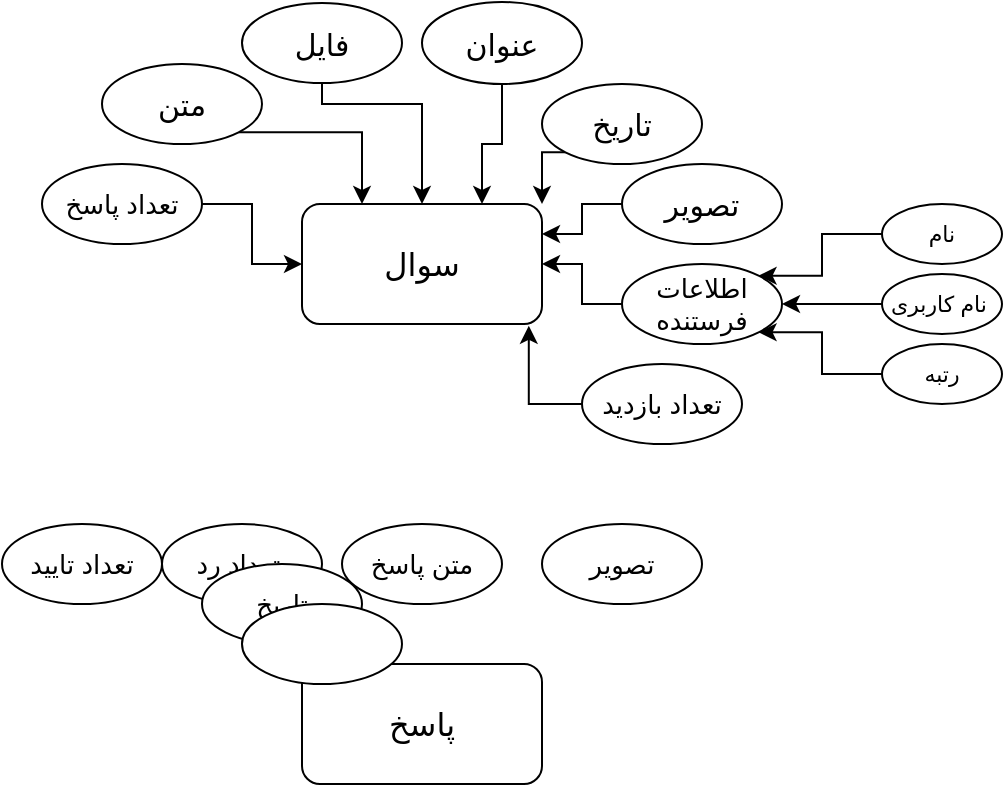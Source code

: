 <mxfile version="16.0.0" type="github">
  <diagram id="joiwjHzGV3Fkbfup1waQ" name="ERD">
    <mxGraphModel dx="869" dy="484" grid="1" gridSize="10" guides="1" tooltips="1" connect="1" arrows="1" fold="1" page="1" pageScale="1" pageWidth="850" pageHeight="1100" math="0" shadow="0">
      <root>
        <mxCell id="0" />
        <mxCell id="1" parent="0" />
        <mxCell id="mo1RyLKoxU8CdL2ZOADJ-21" style="edgeStyle=orthogonalEdgeStyle;rounded=0;orthogonalLoop=1;jettySize=auto;html=1;exitX=1;exitY=1;exitDx=0;exitDy=0;entryX=0.25;entryY=0;entryDx=0;entryDy=0;fontSize=13;" parent="1" source="mo1RyLKoxU8CdL2ZOADJ-1" target="mo1RyLKoxU8CdL2ZOADJ-2" edge="1">
          <mxGeometry relative="1" as="geometry" />
        </mxCell>
        <mxCell id="mo1RyLKoxU8CdL2ZOADJ-1" value="&lt;font style=&quot;font-size: 15px&quot;&gt;متن&lt;/font&gt;" style="ellipse;whiteSpace=wrap;html=1;" parent="1" vertex="1">
          <mxGeometry x="220" y="70" width="80" height="40" as="geometry" />
        </mxCell>
        <mxCell id="mo1RyLKoxU8CdL2ZOADJ-2" value="&lt;font style=&quot;font-size: 16px&quot;&gt;سوال&lt;/font&gt;" style="rounded=1;whiteSpace=wrap;html=1;" parent="1" vertex="1">
          <mxGeometry x="320" y="140" width="120" height="60" as="geometry" />
        </mxCell>
        <mxCell id="mo1RyLKoxU8CdL2ZOADJ-14" style="edgeStyle=orthogonalEdgeStyle;rounded=0;orthogonalLoop=1;jettySize=auto;html=1;exitX=0.5;exitY=1;exitDx=0;exitDy=0;entryX=0.75;entryY=0;entryDx=0;entryDy=0;fontSize=13;" parent="1" source="mo1RyLKoxU8CdL2ZOADJ-3" target="mo1RyLKoxU8CdL2ZOADJ-2" edge="1">
          <mxGeometry relative="1" as="geometry" />
        </mxCell>
        <mxCell id="mo1RyLKoxU8CdL2ZOADJ-3" value="&lt;font style=&quot;font-size: 15px&quot;&gt;عنوان&lt;/font&gt;" style="ellipse;whiteSpace=wrap;html=1;" parent="1" vertex="1">
          <mxGeometry x="380" y="39" width="80" height="41" as="geometry" />
        </mxCell>
        <mxCell id="mo1RyLKoxU8CdL2ZOADJ-15" style="edgeStyle=orthogonalEdgeStyle;rounded=0;orthogonalLoop=1;jettySize=auto;html=1;exitX=0;exitY=1;exitDx=0;exitDy=0;entryX=1;entryY=0;entryDx=0;entryDy=0;fontSize=13;" parent="1" source="mo1RyLKoxU8CdL2ZOADJ-4" target="mo1RyLKoxU8CdL2ZOADJ-2" edge="1">
          <mxGeometry relative="1" as="geometry" />
        </mxCell>
        <mxCell id="mo1RyLKoxU8CdL2ZOADJ-4" value="&lt;font style=&quot;font-size: 15px&quot;&gt;تاریخ&lt;/font&gt;" style="ellipse;whiteSpace=wrap;html=1;" parent="1" vertex="1">
          <mxGeometry x="440" y="80" width="80" height="40" as="geometry" />
        </mxCell>
        <mxCell id="mo1RyLKoxU8CdL2ZOADJ-13" style="edgeStyle=orthogonalEdgeStyle;rounded=0;orthogonalLoop=1;jettySize=auto;html=1;exitX=0.5;exitY=1;exitDx=0;exitDy=0;entryX=0.5;entryY=0;entryDx=0;entryDy=0;fontSize=13;" parent="1" source="mo1RyLKoxU8CdL2ZOADJ-5" target="mo1RyLKoxU8CdL2ZOADJ-2" edge="1">
          <mxGeometry relative="1" as="geometry">
            <Array as="points">
              <mxPoint x="330" y="90" />
              <mxPoint x="380" y="90" />
            </Array>
          </mxGeometry>
        </mxCell>
        <mxCell id="mo1RyLKoxU8CdL2ZOADJ-5" value="&lt;font style=&quot;font-size: 15px&quot;&gt;فایل&lt;/font&gt;&lt;span style=&quot;color: rgba(0 , 0 , 0 , 0) ; font-family: monospace ; font-size: 0px&quot;&gt;%3CmxGraphModel%3E%3Croot%3E%3CmxCell%20id%3D%220%22%2F%3E%3CmxCell%20id%3D%221%22%20parent%3D%220%22%2F%3E%3CmxCell%20id%3D%222%22%20value%3D%22%26lt%3Bfont%20style%3D%26quot%3Bfont-size%3A%2015px%26quot%3B%26gt%3B%D9%85%D8%AA%D9%86%26lt%3B%2Ffont%26gt%3B%22%20style%3D%22ellipse%3BwhiteSpace%3Dwrap%3Bhtml%3D1%3B%22%20vertex%3D%221%22%20parent%3D%221%22%3E%3CmxGeometry%20x%3D%22190%22%20y%3D%22100%22%20width%3D%22120%22%20height%3D%2260%22%20as%3D%22geometry%22%2F%3E%3C%2FmxCell%3E%3C%2Froot%3E%3C%2FmxGraphModel%3E&lt;/span&gt;" style="ellipse;whiteSpace=wrap;html=1;" parent="1" vertex="1">
          <mxGeometry x="290" y="39.5" width="80" height="40" as="geometry" />
        </mxCell>
        <mxCell id="mo1RyLKoxU8CdL2ZOADJ-16" style="edgeStyle=orthogonalEdgeStyle;rounded=0;orthogonalLoop=1;jettySize=auto;html=1;exitX=0.5;exitY=1;exitDx=0;exitDy=0;fontSize=13;" parent="1" source="mo1RyLKoxU8CdL2ZOADJ-6" edge="1">
          <mxGeometry relative="1" as="geometry">
            <mxPoint x="519.762" y="160.238" as="targetPoint" />
          </mxGeometry>
        </mxCell>
        <mxCell id="2i5fUij22SSwUOZy-rQ9-9" style="edgeStyle=orthogonalEdgeStyle;rounded=0;orthogonalLoop=1;jettySize=auto;html=1;exitX=0;exitY=0.5;exitDx=0;exitDy=0;entryX=1;entryY=0.25;entryDx=0;entryDy=0;fontSize=13;" edge="1" parent="1" source="mo1RyLKoxU8CdL2ZOADJ-6" target="mo1RyLKoxU8CdL2ZOADJ-2">
          <mxGeometry relative="1" as="geometry" />
        </mxCell>
        <mxCell id="mo1RyLKoxU8CdL2ZOADJ-6" value="&lt;font style=&quot;font-size: 15px&quot;&gt;تصویر&lt;/font&gt;" style="ellipse;whiteSpace=wrap;html=1;" parent="1" vertex="1">
          <mxGeometry x="480" y="120" width="80" height="40" as="geometry" />
        </mxCell>
        <mxCell id="mo1RyLKoxU8CdL2ZOADJ-18" style="edgeStyle=orthogonalEdgeStyle;rounded=0;orthogonalLoop=1;jettySize=auto;html=1;exitX=0;exitY=0.5;exitDx=0;exitDy=0;entryX=1;entryY=0.5;entryDx=0;entryDy=0;fontSize=13;" parent="1" source="mo1RyLKoxU8CdL2ZOADJ-7" target="mo1RyLKoxU8CdL2ZOADJ-2" edge="1">
          <mxGeometry relative="1" as="geometry" />
        </mxCell>
        <mxCell id="mo1RyLKoxU8CdL2ZOADJ-7" value="&lt;font style=&quot;font-size: 13px&quot;&gt;اطلاعات فرستنده&lt;/font&gt;" style="ellipse;whiteSpace=wrap;html=1;" parent="1" vertex="1">
          <mxGeometry x="480" y="170" width="80" height="40" as="geometry" />
        </mxCell>
        <mxCell id="mo1RyLKoxU8CdL2ZOADJ-20" style="edgeStyle=orthogonalEdgeStyle;rounded=0;orthogonalLoop=1;jettySize=auto;html=1;exitX=1;exitY=0.5;exitDx=0;exitDy=0;entryX=0;entryY=0.5;entryDx=0;entryDy=0;fontSize=13;" parent="1" source="mo1RyLKoxU8CdL2ZOADJ-8" target="mo1RyLKoxU8CdL2ZOADJ-2" edge="1">
          <mxGeometry relative="1" as="geometry" />
        </mxCell>
        <mxCell id="mo1RyLKoxU8CdL2ZOADJ-8" value="&lt;span style=&quot;font-size: 13px&quot;&gt;تعداد پاسخ&lt;/span&gt;&lt;span style=&quot;color: rgba(0 , 0 , 0 , 0) ; font-family: monospace ; font-size: 0px&quot;&gt;%3CmxGraphModel%3E%3Croot%3E%3CmxCell%20id%3D%220%22%2F%3E%3CmxCell%20id%3D%221%22%20parent%3D%220%22%2F%3E%3CmxCell%20id%3D%222%22%20value%3D%22%26lt%3Bfont%20style%3D%26quot%3Bfont-size%3A%2013px%26quot%3B%26gt%3B%D8%A7%D8%B7%D9%84%D8%A7%D8%B9%D8%A7%D8%AA%20%D9%81%D8%B1%D8%B3%D8%AA%D9%86%D8%AF%D9%87%26lt%3B%2Ffont%26gt%3B%22%20style%3D%22ellipse%3BwhiteSpace%3Dwrap%3Bhtml%3D1%3B%22%20vertex%3D%221%22%20parent%3D%221%22%3E%3CmxGeometry%20x%3D%22520%22%20y%3D%22200%22%20width%3D%2280%22%20height%3D%2240%22%20as%3D%22geometry%22%2F%3E%3C%2FmxCell%3E%3C%2Froot%3E%3C%2FmxGraphModel%3E&lt;/span&gt;" style="ellipse;whiteSpace=wrap;html=1;" parent="1" vertex="1">
          <mxGeometry x="190" y="120" width="80" height="40" as="geometry" />
        </mxCell>
        <mxCell id="mo1RyLKoxU8CdL2ZOADJ-19" style="edgeStyle=orthogonalEdgeStyle;rounded=0;orthogonalLoop=1;jettySize=auto;html=1;exitX=0;exitY=0.5;exitDx=0;exitDy=0;fontSize=13;entryX=0.945;entryY=1.015;entryDx=0;entryDy=0;entryPerimeter=0;" parent="1" source="mo1RyLKoxU8CdL2ZOADJ-9" target="mo1RyLKoxU8CdL2ZOADJ-2" edge="1">
          <mxGeometry relative="1" as="geometry">
            <Array as="points">
              <mxPoint x="433" y="240" />
            </Array>
          </mxGeometry>
        </mxCell>
        <mxCell id="mo1RyLKoxU8CdL2ZOADJ-9" value="&lt;span style=&quot;font-size: 13px&quot;&gt;تعداد بازدید&lt;/span&gt;" style="ellipse;whiteSpace=wrap;html=1;" parent="1" vertex="1">
          <mxGeometry x="460" y="220" width="80" height="40" as="geometry" />
        </mxCell>
        <mxCell id="2i5fUij22SSwUOZy-rQ9-1" value="&lt;span style=&quot;font-size: 16px&quot;&gt;پاسخ&lt;/span&gt;" style="rounded=1;whiteSpace=wrap;html=1;" vertex="1" parent="1">
          <mxGeometry x="320" y="370" width="120" height="60" as="geometry" />
        </mxCell>
        <mxCell id="2i5fUij22SSwUOZy-rQ9-2" value="&lt;span style=&quot;font-size: 13px&quot;&gt;تعداد&lt;/span&gt;&lt;span style=&quot;font-size: 13px&quot;&gt;&amp;nbsp;تایید&lt;/span&gt;&lt;span style=&quot;color: rgba(0 , 0 , 0 , 0) ; font-family: monospace ; font-size: 0px&quot;&gt;%3CmxGraphModel%3E%3Croot%3E%3CmxCell%20id%3D%220%22%2F%3E%3CmxCell%20id%3D%221%22%20parent%3D%220%22%2F%3E%3CmxCell%20id%3D%222%22%20value%3D%22%26lt%3Bspan%20style%3D%26quot%3Bfont-size%3A%2013px%26quot%3B%26gt%3B%D8%AA%D8%B9%D8%AF%D8%A7%D8%AF%20%D9%BE%D8%A7%D8%B3%D8%AE%26lt%3B%2Fspan%26gt%3B%26lt%3Bspan%20style%3D%26quot%3Bcolor%3A%20rgba(0%20%2C%200%20%2C%200%20%2C%200)%20%3B%20font-family%3A%20monospace%20%3B%20font-size%3A%200px%26quot%3B%26gt%3B%253CmxGraphModel%253E%253Croot%253E%253CmxCell%2520id%253D%25220%2522%252F%253E%253CmxCell%2520id%253D%25221%2522%2520parent%253D%25220%2522%252F%253E%253CmxCell%2520id%253D%25222%2522%2520value%253D%2522%2526lt%253Bfont%2520style%253D%2526quot%253Bfont-size%253A%252013px%2526quot%253B%2526gt%253B%25D8%25A7%25D8%25B7%25D9%2584%25D8%25A7%25D8%25B9%25D8%25A7%25D8%25AA%2520%25D9%2581%25D8%25B1%25D8%25B3%25D8%25AA%25D9%2586%25D8%25AF%25D9%2587%2526lt%253B%252Ffont%2526gt%253B%2522%2520style%253D%2522ellipse%253BwhiteSpace%253Dwrap%253Bhtml%253D1%253B%2522%2520vertex%253D%25221%2522%2520parent%253D%25221%2522%253E%253CmxGeometry%2520x%253D%2522520%2522%2520y%253D%2522200%2522%2520width%253D%252280%2522%2520height%253D%252240%2522%2520as%253D%2522geometry%2522%252F%253E%253C%252FmxCell%253E%253C%252Froot%253E%253C%252FmxGraphModel%253E%26lt%3B%2Fspan%26gt%3B%22%20style%3D%22ellipse%3BwhiteSpace%3Dwrap%3Bhtml%3D1%3B%22%20vertex%3D%221%22%20parent%3D%221%22%3E%3CmxGeometry%20x%3D%22190%22%20y%3D%22120%22%20width%3D%2280%22%20height%3D%2240%22%20as%3D%22geometry%22%2F%3E%3C%2FmxCell%3E%3C%2Froot%3E%3C%2FmxGraphModel%3E&lt;/span&gt;&lt;span style=&quot;color: rgba(0 , 0 , 0 , 0) ; font-family: monospace ; font-size: 0px&quot;&gt;%3CmxGraphModel%3E%3Croot%3E%3CmxCell%20id%3D%220%22%2F%3E%3CmxCell%20id%3D%221%22%20parent%3D%220%22%2F%3E%3CmxCell%20id%3D%222%22%20value%3D%22%26lt%3Bspan%20style%3D%26quot%3Bfont-size%3A%2013px%26quot%3B%26gt%3B%D8%AA%D8%B9%D8%AF%D8%A7%D8%AF%20%D9%BE%D8%A7%D8%B3%D8%AE%26lt%3B%2Fspan%26gt%3B%26lt%3Bspan%20style%3D%26quot%3Bcolor%3A%20rgba(0%20%2C%200%20%2C%200%20%2C%200)%20%3B%20font-family%3A%20monospace%20%3B%20font-size%3A%200px%26quot%3B%26gt%3B%253CmxGraphModel%253E%253Croot%253E%253CmxCell%2520id%253D%25220%2522%252F%253E%253CmxCell%2520id%253D%25221%2522%2520parent%253D%25220%2522%252F%253E%253CmxCell%2520id%253D%25222%2522%2520value%253D%2522%2526lt%253Bfont%2520style%253D%2526quot%253Bfont-size%253A%252013px%2526quot%253B%2526gt%253B%25D8%25A7%25D8%25B7%25D9%2584%25D8%25A7%25D8%25B9%25D8%25A7%25D8%25AA%2520%25D9%2581%25D8%25B1%25D8%25B3%25D8%25AA%25D9%2586%25D8%25AF%25D9%2587%2526lt%253B%252Ffont%2526gt%253B%2522%2520style%253D%2522ellipse%253BwhiteSpace%253Dwrap%253Bhtml%253D1%253B%2522%2520vertex%253D%25221%2522%2520parent%253D%25221%2522%253E%253CmxGeometry%2520x%253D%2522520%2522%2520y%253D%2522200%2522%2520width%253D%252280%2522%2520height%253D%252240%2522%2520as%253D%2522geometry%2522%252F%253E%253C%252FmxCell%253E%253C%252Froot%253E%253C%252FmxGraphModel%253E%26lt%3B%2Fspan%26gt%3B%22%20style%3D%22ellipse%3BwhiteSpace%3Dwrap%3Bhtml%3D1%3B%22%20vertex%3D%221%22%20parent%3D%221%22%3E%3CmxGeometry%20x%3D%22190%22%20y%3D%22120%22%20width%3D%2280%22%20height%3D%2240%22%20as%3D%22geometry%22%2F%3E%3C%2FmxCell%3E%3C%2Froot%3E%3C%2FmxGraphModel%3E&lt;/span&gt;" style="ellipse;whiteSpace=wrap;html=1;" vertex="1" parent="1">
          <mxGeometry x="170" y="300" width="80" height="40" as="geometry" />
        </mxCell>
        <mxCell id="2i5fUij22SSwUOZy-rQ9-3" value="&lt;span style=&quot;font-size: 13px&quot;&gt;تعداد رد&amp;nbsp;&lt;/span&gt;" style="ellipse;whiteSpace=wrap;html=1;" vertex="1" parent="1">
          <mxGeometry x="250" y="300" width="80" height="40" as="geometry" />
        </mxCell>
        <mxCell id="2i5fUij22SSwUOZy-rQ9-4" value="&lt;span style=&quot;font-size: 13px&quot;&gt;متن پاسخ&lt;/span&gt;" style="ellipse;whiteSpace=wrap;html=1;" vertex="1" parent="1">
          <mxGeometry x="340" y="300" width="80" height="40" as="geometry" />
        </mxCell>
        <mxCell id="2i5fUij22SSwUOZy-rQ9-5" value="&lt;span style=&quot;font-size: 13px&quot;&gt;تاریخ&lt;/span&gt;" style="ellipse;whiteSpace=wrap;html=1;" vertex="1" parent="1">
          <mxGeometry x="270" y="320" width="80" height="40" as="geometry" />
        </mxCell>
        <mxCell id="2i5fUij22SSwUOZy-rQ9-6" value="&lt;span style=&quot;font-size: 13px&quot;&gt;تصویر&lt;/span&gt;" style="ellipse;whiteSpace=wrap;html=1;" vertex="1" parent="1">
          <mxGeometry x="440" y="300" width="80" height="40" as="geometry" />
        </mxCell>
        <mxCell id="2i5fUij22SSwUOZy-rQ9-7" value="" style="ellipse;whiteSpace=wrap;html=1;" vertex="1" parent="1">
          <mxGeometry x="290" y="340" width="80" height="40" as="geometry" />
        </mxCell>
        <mxCell id="2i5fUij22SSwUOZy-rQ9-18" style="edgeStyle=orthogonalEdgeStyle;rounded=0;orthogonalLoop=1;jettySize=auto;html=1;exitX=0;exitY=0.5;exitDx=0;exitDy=0;fontSize=11;entryX=1;entryY=0;entryDx=0;entryDy=0;" edge="1" parent="1" source="2i5fUij22SSwUOZy-rQ9-10" target="mo1RyLKoxU8CdL2ZOADJ-7">
          <mxGeometry relative="1" as="geometry">
            <mxPoint x="560.0" y="190" as="targetPoint" />
            <Array as="points">
              <mxPoint x="580" y="155" />
              <mxPoint x="580" y="176" />
            </Array>
          </mxGeometry>
        </mxCell>
        <mxCell id="2i5fUij22SSwUOZy-rQ9-10" value="&lt;font style=&quot;font-size: 11px&quot;&gt;نام&lt;/font&gt;" style="ellipse;whiteSpace=wrap;html=1;" vertex="1" parent="1">
          <mxGeometry x="610" y="140" width="60" height="30" as="geometry" />
        </mxCell>
        <mxCell id="2i5fUij22SSwUOZy-rQ9-17" style="edgeStyle=orthogonalEdgeStyle;rounded=0;orthogonalLoop=1;jettySize=auto;html=1;exitX=0;exitY=0.5;exitDx=0;exitDy=0;entryX=1;entryY=0.5;entryDx=0;entryDy=0;fontSize=11;" edge="1" parent="1" source="2i5fUij22SSwUOZy-rQ9-11" target="mo1RyLKoxU8CdL2ZOADJ-7">
          <mxGeometry relative="1" as="geometry" />
        </mxCell>
        <mxCell id="2i5fUij22SSwUOZy-rQ9-11" value="&lt;font style=&quot;font-size: 11px&quot;&gt;نام کاربری&amp;nbsp;&lt;/font&gt;" style="ellipse;whiteSpace=wrap;html=1;" vertex="1" parent="1">
          <mxGeometry x="610" y="175" width="60" height="30" as="geometry" />
        </mxCell>
        <mxCell id="2i5fUij22SSwUOZy-rQ9-19" style="edgeStyle=orthogonalEdgeStyle;rounded=0;orthogonalLoop=1;jettySize=auto;html=1;exitX=0;exitY=0.5;exitDx=0;exitDy=0;entryX=1;entryY=1;entryDx=0;entryDy=0;fontSize=11;" edge="1" parent="1" source="2i5fUij22SSwUOZy-rQ9-13" target="mo1RyLKoxU8CdL2ZOADJ-7">
          <mxGeometry relative="1" as="geometry">
            <Array as="points">
              <mxPoint x="580" y="225" />
              <mxPoint x="580" y="204" />
            </Array>
          </mxGeometry>
        </mxCell>
        <mxCell id="2i5fUij22SSwUOZy-rQ9-13" value="&lt;font style=&quot;font-size: 11px&quot;&gt;رتبه&lt;/font&gt;" style="ellipse;whiteSpace=wrap;html=1;" vertex="1" parent="1">
          <mxGeometry x="610" y="210" width="60" height="30" as="geometry" />
        </mxCell>
      </root>
    </mxGraphModel>
  </diagram>
</mxfile>
